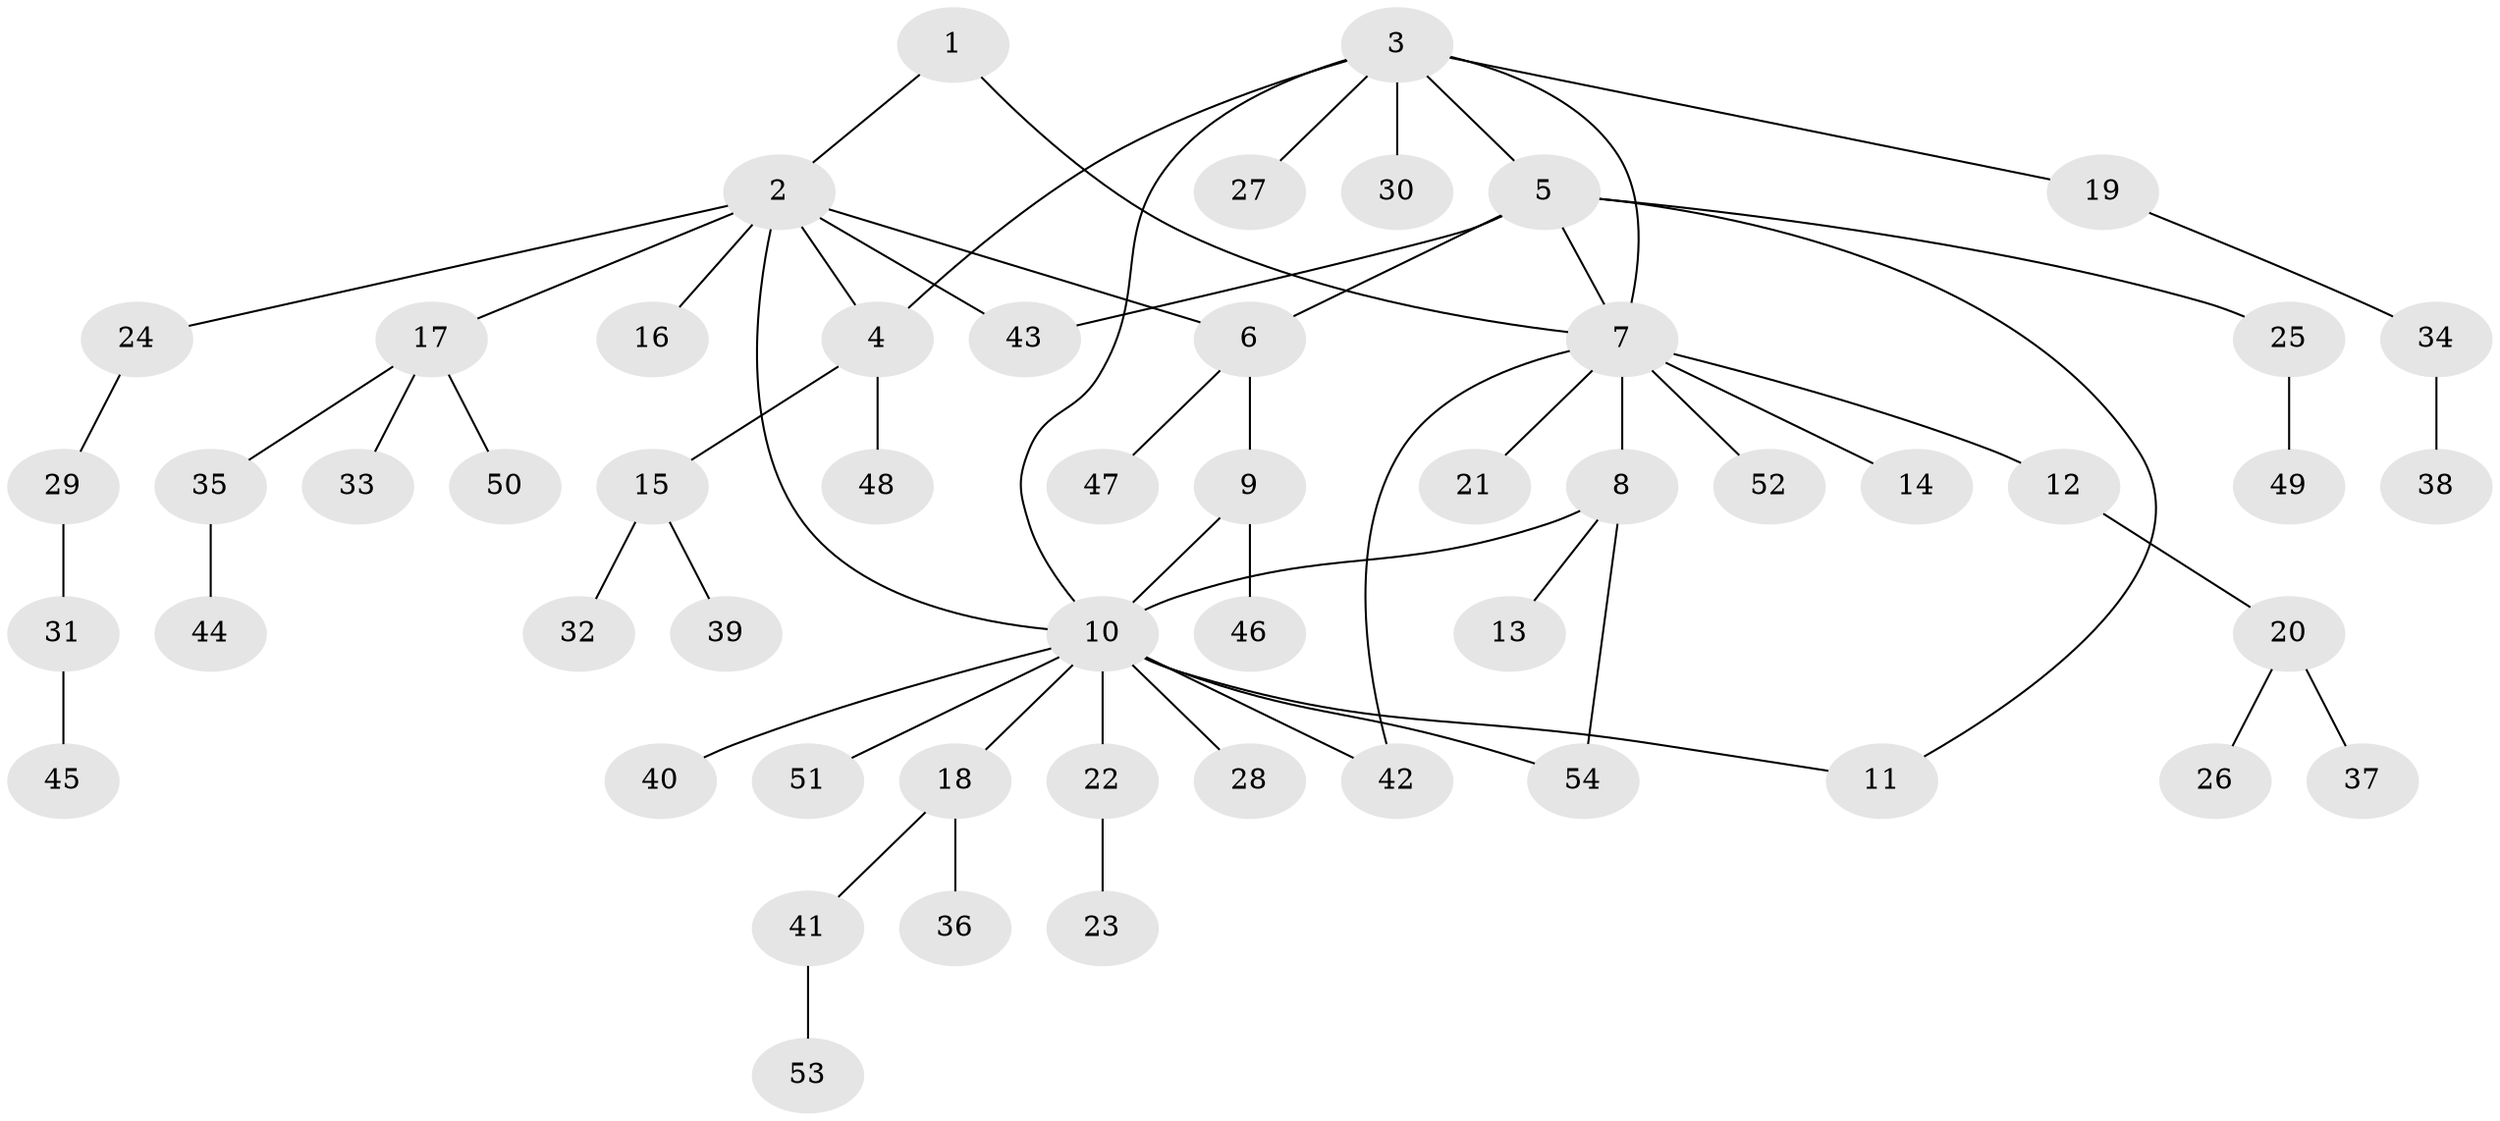 // Generated by graph-tools (version 1.1) at 2025/54/03/09/25 04:54:31]
// undirected, 54 vertices, 63 edges
graph export_dot {
graph [start="1"]
  node [color=gray90,style=filled];
  1;
  2;
  3;
  4;
  5;
  6;
  7;
  8;
  9;
  10;
  11;
  12;
  13;
  14;
  15;
  16;
  17;
  18;
  19;
  20;
  21;
  22;
  23;
  24;
  25;
  26;
  27;
  28;
  29;
  30;
  31;
  32;
  33;
  34;
  35;
  36;
  37;
  38;
  39;
  40;
  41;
  42;
  43;
  44;
  45;
  46;
  47;
  48;
  49;
  50;
  51;
  52;
  53;
  54;
  1 -- 2;
  1 -- 7;
  2 -- 4;
  2 -- 6;
  2 -- 10;
  2 -- 16;
  2 -- 17;
  2 -- 24;
  2 -- 43;
  3 -- 4;
  3 -- 5;
  3 -- 7;
  3 -- 10;
  3 -- 19;
  3 -- 27;
  3 -- 30;
  4 -- 15;
  4 -- 48;
  5 -- 6;
  5 -- 7;
  5 -- 11;
  5 -- 25;
  5 -- 43;
  6 -- 9;
  6 -- 47;
  7 -- 8;
  7 -- 12;
  7 -- 14;
  7 -- 21;
  7 -- 42;
  7 -- 52;
  8 -- 10;
  8 -- 13;
  8 -- 54;
  9 -- 10;
  9 -- 46;
  10 -- 11;
  10 -- 18;
  10 -- 22;
  10 -- 28;
  10 -- 40;
  10 -- 42;
  10 -- 51;
  10 -- 54;
  12 -- 20;
  15 -- 32;
  15 -- 39;
  17 -- 33;
  17 -- 35;
  17 -- 50;
  18 -- 36;
  18 -- 41;
  19 -- 34;
  20 -- 26;
  20 -- 37;
  22 -- 23;
  24 -- 29;
  25 -- 49;
  29 -- 31;
  31 -- 45;
  34 -- 38;
  35 -- 44;
  41 -- 53;
}
